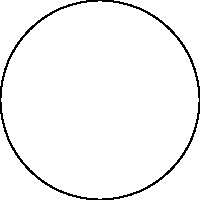 import geometry;

size(100);  // Sets the size of the output image
draw(circle((0,0), 1));  // Draws a circle centered at (0,0) with radius 1
